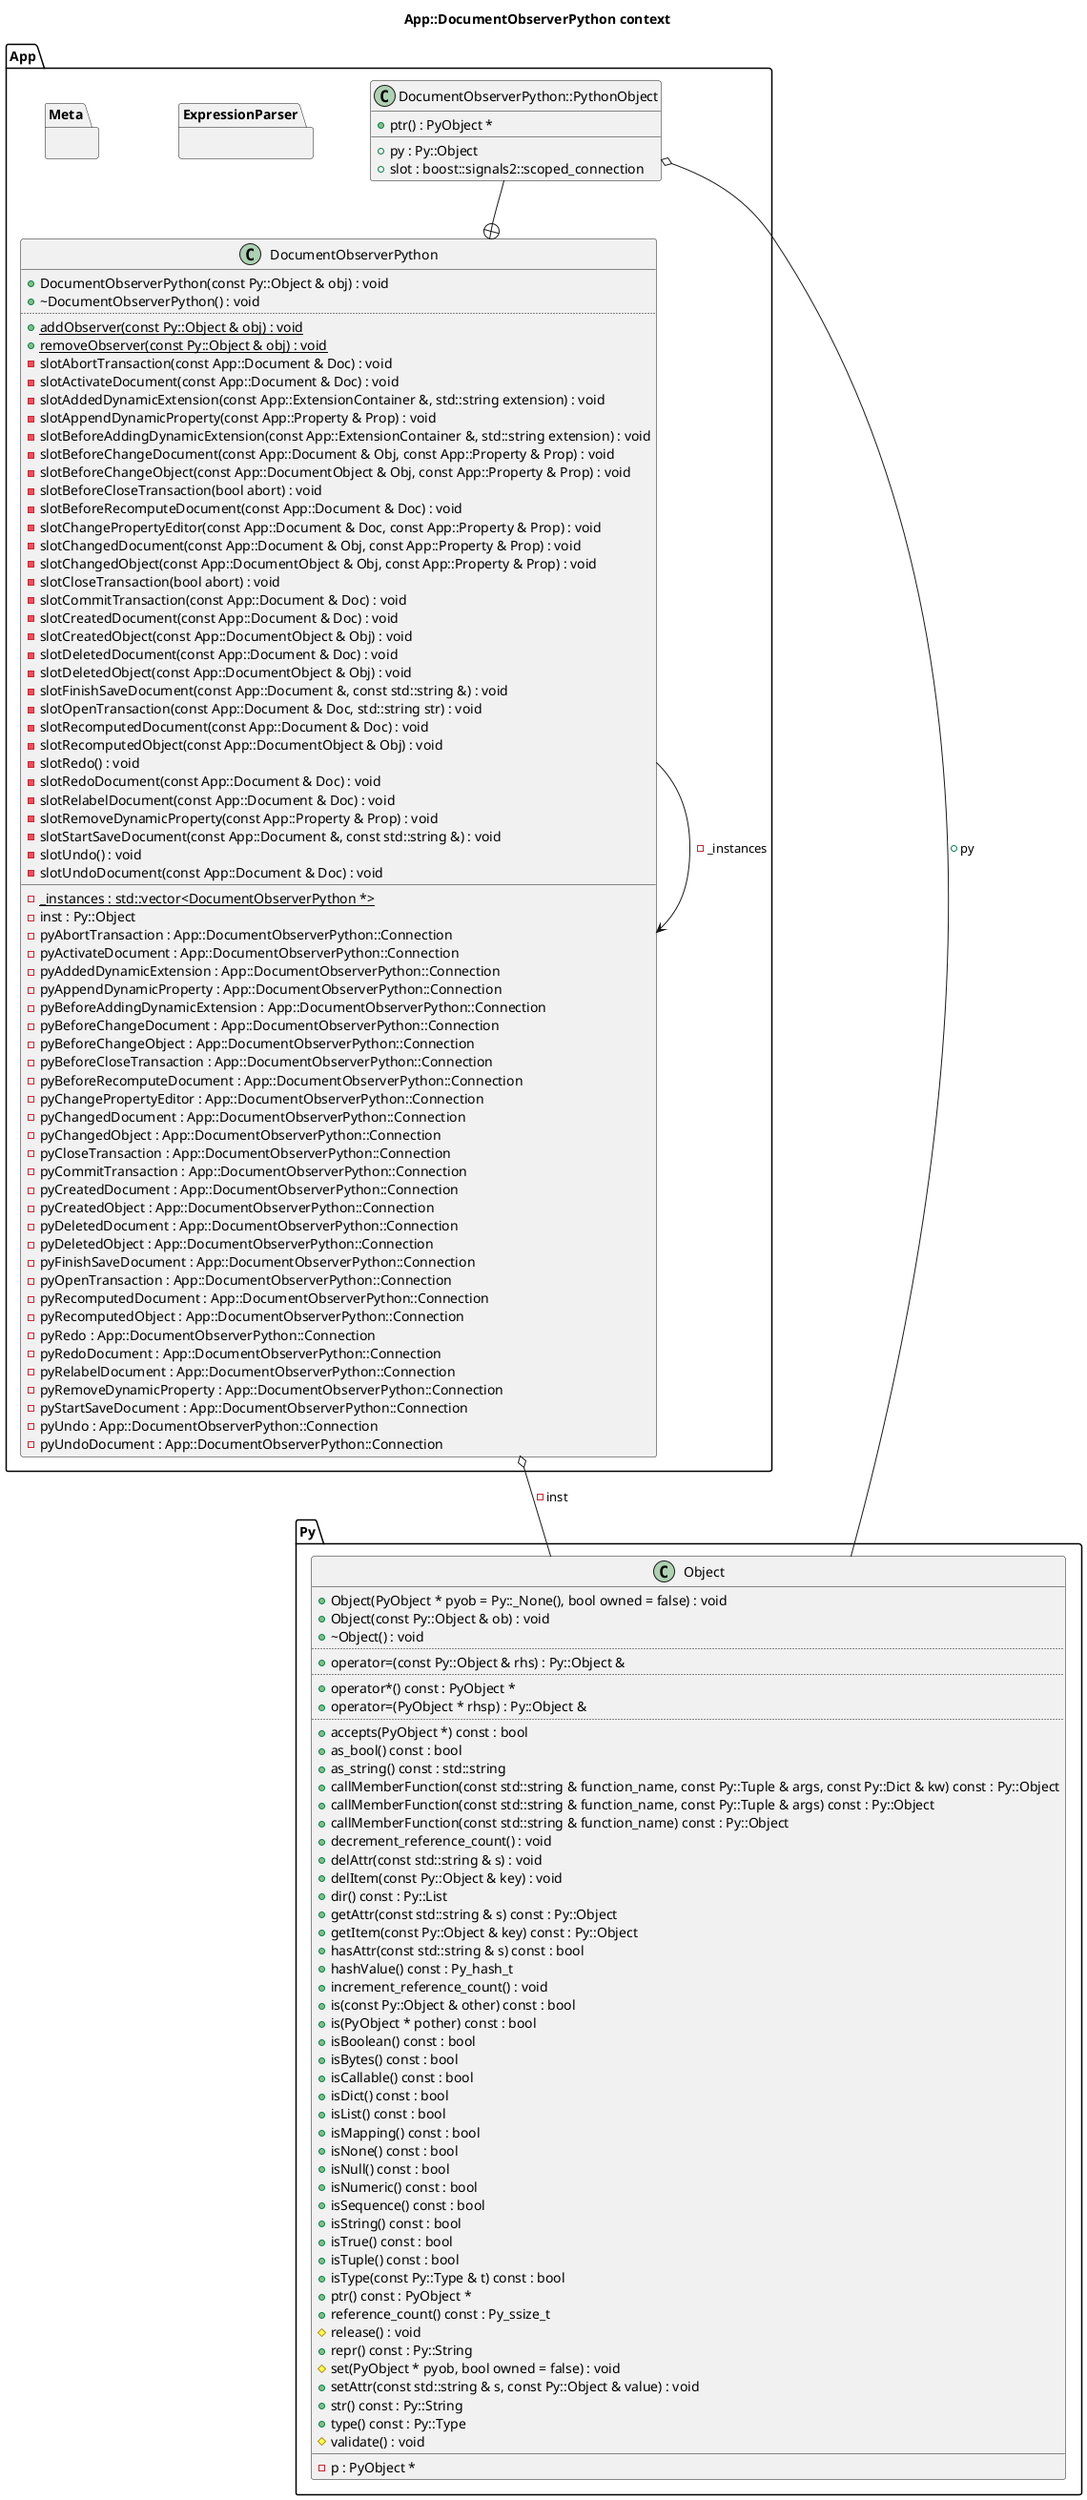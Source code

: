 @startuml
title App::DocumentObserverPython context
package [App] as C_0002285326295477687690 {
class "DocumentObserverPython" as C_0001615342421965561109
class C_0001615342421965561109 [[https://github.com/FreeCAD/FreeCAD/blob/f6708547a9bb3f71a4aaade12109f511a72c207c/src/App/DocumentObserverPython.h#L38{DocumentObserverPython}]] {
+DocumentObserverPython(const Py::Object & obj) : void [[[https://github.com/FreeCAD/FreeCAD/blob/f6708547a9bb3f71a4aaade12109f511a72c207c/src/App/DocumentObserverPython.h#L43{DocumentObserverPython}]]]
+~DocumentObserverPython() : void [[[https://github.com/FreeCAD/FreeCAD/blob/f6708547a9bb3f71a4aaade12109f511a72c207c/src/App/DocumentObserverPython.h#L44{~DocumentObserverPython}]]]
..
{static} +addObserver(const Py::Object & obj) : void [[[https://github.com/FreeCAD/FreeCAD/blob/f6708547a9bb3f71a4aaade12109f511a72c207c/src/App/DocumentObserverPython.h#L46{addObserver}]]]
{static} +removeObserver(const Py::Object & obj) : void [[[https://github.com/FreeCAD/FreeCAD/blob/f6708547a9bb3f71a4aaade12109f511a72c207c/src/App/DocumentObserverPython.h#L47{removeObserver}]]]
-slotAbortTransaction(const App::Document & Doc) : void [[[https://github.com/FreeCAD/FreeCAD/blob/f6708547a9bb3f71a4aaade12109f511a72c207c/src/App/DocumentObserverPython.h#L85{slotAbortTransaction}]]]
-slotActivateDocument(const App::Document & Doc) : void [[[https://github.com/FreeCAD/FreeCAD/blob/f6708547a9bb3f71a4aaade12109f511a72c207c/src/App/DocumentObserverPython.h#L57{slotActivateDocument}]]]
-slotAddedDynamicExtension(const App::ExtensionContainer &, std::string extension) : void [[[https://github.com/FreeCAD/FreeCAD/blob/f6708547a9bb3f71a4aaade12109f511a72c207c/src/App/DocumentObserverPython.h#L107{slotAddedDynamicExtension}]]]
-slotAppendDynamicProperty(const App::Property & Prop) : void [[[https://github.com/FreeCAD/FreeCAD/blob/f6708547a9bb3f71a4aaade12109f511a72c207c/src/App/DocumentObserverPython.h#L95{slotAppendDynamicProperty}]]]
-slotBeforeAddingDynamicExtension(const App::ExtensionContainer &, std::string extension) : void [[[https://github.com/FreeCAD/FreeCAD/blob/f6708547a9bb3f71a4aaade12109f511a72c207c/src/App/DocumentObserverPython.h#L105{slotBeforeAddingDynamicExtension}]]]
-slotBeforeChangeDocument(const App::Document & Obj, const App::Property & Prop) : void [[[https://github.com/FreeCAD/FreeCAD/blob/f6708547a9bb3f71a4aaade12109f511a72c207c/src/App/DocumentObserverPython.h#L59{slotBeforeChangeDocument}]]]
-slotBeforeChangeObject(const App::DocumentObject & Obj, const App::Property & Prop) : void [[[https://github.com/FreeCAD/FreeCAD/blob/f6708547a9bb3f71a4aaade12109f511a72c207c/src/App/DocumentObserverPython.h#L67{slotBeforeChangeObject}]]]
-slotBeforeCloseTransaction(bool abort) : void [[[https://github.com/FreeCAD/FreeCAD/blob/f6708547a9bb3f71a4aaade12109f511a72c207c/src/App/DocumentObserverPython.h#L91{slotBeforeCloseTransaction}]]]
-slotBeforeRecomputeDocument(const App::Document & Doc) : void [[[https://github.com/FreeCAD/FreeCAD/blob/f6708547a9bb3f71a4aaade12109f511a72c207c/src/App/DocumentObserverPython.h#L77{slotBeforeRecomputeDocument}]]]
-slotChangePropertyEditor(const App::Document & Doc, const App::Property & Prop) : void [[[https://github.com/FreeCAD/FreeCAD/blob/f6708547a9bb3f71a4aaade12109f511a72c207c/src/App/DocumentObserverPython.h#L99{slotChangePropertyEditor}]]]
-slotChangedDocument(const App::Document & Obj, const App::Property & Prop) : void [[[https://github.com/FreeCAD/FreeCAD/blob/f6708547a9bb3f71a4aaade12109f511a72c207c/src/App/DocumentObserverPython.h#L61{slotChangedDocument}]]]
-slotChangedObject(const App::DocumentObject & Obj, const App::Property & Prop) : void [[[https://github.com/FreeCAD/FreeCAD/blob/f6708547a9bb3f71a4aaade12109f511a72c207c/src/App/DocumentObserverPython.h#L69{slotChangedObject}]]]
-slotCloseTransaction(bool abort) : void [[[https://github.com/FreeCAD/FreeCAD/blob/f6708547a9bb3f71a4aaade12109f511a72c207c/src/App/DocumentObserverPython.h#L93{slotCloseTransaction}]]]
-slotCommitTransaction(const App::Document & Doc) : void [[[https://github.com/FreeCAD/FreeCAD/blob/f6708547a9bb3f71a4aaade12109f511a72c207c/src/App/DocumentObserverPython.h#L83{slotCommitTransaction}]]]
-slotCreatedDocument(const App::Document & Doc) : void [[[https://github.com/FreeCAD/FreeCAD/blob/f6708547a9bb3f71a4aaade12109f511a72c207c/src/App/DocumentObserverPython.h#L51{slotCreatedDocument}]]]
-slotCreatedObject(const App::DocumentObject & Obj) : void [[[https://github.com/FreeCAD/FreeCAD/blob/f6708547a9bb3f71a4aaade12109f511a72c207c/src/App/DocumentObserverPython.h#L63{slotCreatedObject}]]]
-slotDeletedDocument(const App::Document & Doc) : void [[[https://github.com/FreeCAD/FreeCAD/blob/f6708547a9bb3f71a4aaade12109f511a72c207c/src/App/DocumentObserverPython.h#L53{slotDeletedDocument}]]]
-slotDeletedObject(const App::DocumentObject & Obj) : void [[[https://github.com/FreeCAD/FreeCAD/blob/f6708547a9bb3f71a4aaade12109f511a72c207c/src/App/DocumentObserverPython.h#L65{slotDeletedObject}]]]
-slotFinishSaveDocument(const App::Document &, const std::string &) : void [[[https://github.com/FreeCAD/FreeCAD/blob/f6708547a9bb3f71a4aaade12109f511a72c207c/src/App/DocumentObserverPython.h#L103{slotFinishSaveDocument}]]]
-slotOpenTransaction(const App::Document & Doc, std::string str) : void [[[https://github.com/FreeCAD/FreeCAD/blob/f6708547a9bb3f71a4aaade12109f511a72c207c/src/App/DocumentObserverPython.h#L81{slotOpenTransaction}]]]
-slotRecomputedDocument(const App::Document & Doc) : void [[[https://github.com/FreeCAD/FreeCAD/blob/f6708547a9bb3f71a4aaade12109f511a72c207c/src/App/DocumentObserverPython.h#L79{slotRecomputedDocument}]]]
-slotRecomputedObject(const App::DocumentObject & Obj) : void [[[https://github.com/FreeCAD/FreeCAD/blob/f6708547a9bb3f71a4aaade12109f511a72c207c/src/App/DocumentObserverPython.h#L75{slotRecomputedObject}]]]
-slotRedo() : void [[[https://github.com/FreeCAD/FreeCAD/blob/f6708547a9bb3f71a4aaade12109f511a72c207c/src/App/DocumentObserverPython.h#L89{slotRedo}]]]
-slotRedoDocument(const App::Document & Doc) : void [[[https://github.com/FreeCAD/FreeCAD/blob/f6708547a9bb3f71a4aaade12109f511a72c207c/src/App/DocumentObserverPython.h#L73{slotRedoDocument}]]]
-slotRelabelDocument(const App::Document & Doc) : void [[[https://github.com/FreeCAD/FreeCAD/blob/f6708547a9bb3f71a4aaade12109f511a72c207c/src/App/DocumentObserverPython.h#L55{slotRelabelDocument}]]]
-slotRemoveDynamicProperty(const App::Property & Prop) : void [[[https://github.com/FreeCAD/FreeCAD/blob/f6708547a9bb3f71a4aaade12109f511a72c207c/src/App/DocumentObserverPython.h#L97{slotRemoveDynamicProperty}]]]
-slotStartSaveDocument(const App::Document &, const std::string &) : void [[[https://github.com/FreeCAD/FreeCAD/blob/f6708547a9bb3f71a4aaade12109f511a72c207c/src/App/DocumentObserverPython.h#L101{slotStartSaveDocument}]]]
-slotUndo() : void [[[https://github.com/FreeCAD/FreeCAD/blob/f6708547a9bb3f71a4aaade12109f511a72c207c/src/App/DocumentObserverPython.h#L87{slotUndo}]]]
-slotUndoDocument(const App::Document & Doc) : void [[[https://github.com/FreeCAD/FreeCAD/blob/f6708547a9bb3f71a4aaade12109f511a72c207c/src/App/DocumentObserverPython.h#L71{slotUndoDocument}]]]
__
{static} -_instances : std::vector<DocumentObserverPython *> [[[https://github.com/FreeCAD/FreeCAD/blob/f6708547a9bb3f71a4aaade12109f511a72c207c/src/App/DocumentObserverPython.h#L112{_instances}]]]
-inst : Py::Object [[[https://github.com/FreeCAD/FreeCAD/blob/f6708547a9bb3f71a4aaade12109f511a72c207c/src/App/DocumentObserverPython.h#L111{inst}]]]
-pyAbortTransaction : App::DocumentObserverPython::Connection [[[https://github.com/FreeCAD/FreeCAD/blob/f6708547a9bb3f71a4aaade12109f511a72c207c/src/App/DocumentObserverPython.h#L139{pyAbortTransaction}]]]
-pyActivateDocument : App::DocumentObserverPython::Connection [[[https://github.com/FreeCAD/FreeCAD/blob/f6708547a9bb3f71a4aaade12109f511a72c207c/src/App/DocumentObserverPython.h#L125{pyActivateDocument}]]]
-pyAddedDynamicExtension : App::DocumentObserverPython::Connection [[[https://github.com/FreeCAD/FreeCAD/blob/f6708547a9bb3f71a4aaade12109f511a72c207c/src/App/DocumentObserverPython.h#L150{pyAddedDynamicExtension}]]]
-pyAppendDynamicProperty : App::DocumentObserverPython::Connection [[[https://github.com/FreeCAD/FreeCAD/blob/f6708547a9bb3f71a4aaade12109f511a72c207c/src/App/DocumentObserverPython.h#L146{pyAppendDynamicProperty}]]]
-pyBeforeAddingDynamicExtension : App::DocumentObserverPython::Connection [[[https://github.com/FreeCAD/FreeCAD/blob/f6708547a9bb3f71a4aaade12109f511a72c207c/src/App/DocumentObserverPython.h#L149{pyBeforeAddingDynamicExtension}]]]
-pyBeforeChangeDocument : App::DocumentObserverPython::Connection [[[https://github.com/FreeCAD/FreeCAD/blob/f6708547a9bb3f71a4aaade12109f511a72c207c/src/App/DocumentObserverPython.h#L128{pyBeforeChangeDocument}]]]
-pyBeforeChangeObject : App::DocumentObserverPython::Connection [[[https://github.com/FreeCAD/FreeCAD/blob/f6708547a9bb3f71a4aaade12109f511a72c207c/src/App/DocumentObserverPython.h#L132{pyBeforeChangeObject}]]]
-pyBeforeCloseTransaction : App::DocumentObserverPython::Connection [[[https://github.com/FreeCAD/FreeCAD/blob/f6708547a9bb3f71a4aaade12109f511a72c207c/src/App/DocumentObserverPython.h#L142{pyBeforeCloseTransaction}]]]
-pyBeforeRecomputeDocument : App::DocumentObserverPython::Connection [[[https://github.com/FreeCAD/FreeCAD/blob/f6708547a9bb3f71a4aaade12109f511a72c207c/src/App/DocumentObserverPython.h#L135{pyBeforeRecomputeDocument}]]]
-pyChangePropertyEditor : App::DocumentObserverPython::Connection [[[https://github.com/FreeCAD/FreeCAD/blob/f6708547a9bb3f71a4aaade12109f511a72c207c/src/App/DocumentObserverPython.h#L148{pyChangePropertyEditor}]]]
-pyChangedDocument : App::DocumentObserverPython::Connection [[[https://github.com/FreeCAD/FreeCAD/blob/f6708547a9bb3f71a4aaade12109f511a72c207c/src/App/DocumentObserverPython.h#L129{pyChangedDocument}]]]
-pyChangedObject : App::DocumentObserverPython::Connection [[[https://github.com/FreeCAD/FreeCAD/blob/f6708547a9bb3f71a4aaade12109f511a72c207c/src/App/DocumentObserverPython.h#L133{pyChangedObject}]]]
-pyCloseTransaction : App::DocumentObserverPython::Connection [[[https://github.com/FreeCAD/FreeCAD/blob/f6708547a9bb3f71a4aaade12109f511a72c207c/src/App/DocumentObserverPython.h#L143{pyCloseTransaction}]]]
-pyCommitTransaction : App::DocumentObserverPython::Connection [[[https://github.com/FreeCAD/FreeCAD/blob/f6708547a9bb3f71a4aaade12109f511a72c207c/src/App/DocumentObserverPython.h#L138{pyCommitTransaction}]]]
-pyCreatedDocument : App::DocumentObserverPython::Connection [[[https://github.com/FreeCAD/FreeCAD/blob/f6708547a9bb3f71a4aaade12109f511a72c207c/src/App/DocumentObserverPython.h#L122{pyCreatedDocument}]]]
-pyCreatedObject : App::DocumentObserverPython::Connection [[[https://github.com/FreeCAD/FreeCAD/blob/f6708547a9bb3f71a4aaade12109f511a72c207c/src/App/DocumentObserverPython.h#L130{pyCreatedObject}]]]
-pyDeletedDocument : App::DocumentObserverPython::Connection [[[https://github.com/FreeCAD/FreeCAD/blob/f6708547a9bb3f71a4aaade12109f511a72c207c/src/App/DocumentObserverPython.h#L123{pyDeletedDocument}]]]
-pyDeletedObject : App::DocumentObserverPython::Connection [[[https://github.com/FreeCAD/FreeCAD/blob/f6708547a9bb3f71a4aaade12109f511a72c207c/src/App/DocumentObserverPython.h#L131{pyDeletedObject}]]]
-pyFinishSaveDocument : App::DocumentObserverPython::Connection [[[https://github.com/FreeCAD/FreeCAD/blob/f6708547a9bb3f71a4aaade12109f511a72c207c/src/App/DocumentObserverPython.h#L145{pyFinishSaveDocument}]]]
-pyOpenTransaction : App::DocumentObserverPython::Connection [[[https://github.com/FreeCAD/FreeCAD/blob/f6708547a9bb3f71a4aaade12109f511a72c207c/src/App/DocumentObserverPython.h#L137{pyOpenTransaction}]]]
-pyRecomputedDocument : App::DocumentObserverPython::Connection [[[https://github.com/FreeCAD/FreeCAD/blob/f6708547a9bb3f71a4aaade12109f511a72c207c/src/App/DocumentObserverPython.h#L136{pyRecomputedDocument}]]]
-pyRecomputedObject : App::DocumentObserverPython::Connection [[[https://github.com/FreeCAD/FreeCAD/blob/f6708547a9bb3f71a4aaade12109f511a72c207c/src/App/DocumentObserverPython.h#L134{pyRecomputedObject}]]]
-pyRedo : App::DocumentObserverPython::Connection [[[https://github.com/FreeCAD/FreeCAD/blob/f6708547a9bb3f71a4aaade12109f511a72c207c/src/App/DocumentObserverPython.h#L141{pyRedo}]]]
-pyRedoDocument : App::DocumentObserverPython::Connection [[[https://github.com/FreeCAD/FreeCAD/blob/f6708547a9bb3f71a4aaade12109f511a72c207c/src/App/DocumentObserverPython.h#L127{pyRedoDocument}]]]
-pyRelabelDocument : App::DocumentObserverPython::Connection [[[https://github.com/FreeCAD/FreeCAD/blob/f6708547a9bb3f71a4aaade12109f511a72c207c/src/App/DocumentObserverPython.h#L124{pyRelabelDocument}]]]
-pyRemoveDynamicProperty : App::DocumentObserverPython::Connection [[[https://github.com/FreeCAD/FreeCAD/blob/f6708547a9bb3f71a4aaade12109f511a72c207c/src/App/DocumentObserverPython.h#L147{pyRemoveDynamicProperty}]]]
-pyStartSaveDocument : App::DocumentObserverPython::Connection [[[https://github.com/FreeCAD/FreeCAD/blob/f6708547a9bb3f71a4aaade12109f511a72c207c/src/App/DocumentObserverPython.h#L144{pyStartSaveDocument}]]]
-pyUndo : App::DocumentObserverPython::Connection [[[https://github.com/FreeCAD/FreeCAD/blob/f6708547a9bb3f71a4aaade12109f511a72c207c/src/App/DocumentObserverPython.h#L140{pyUndo}]]]
-pyUndoDocument : App::DocumentObserverPython::Connection [[[https://github.com/FreeCAD/FreeCAD/blob/f6708547a9bb3f71a4aaade12109f511a72c207c/src/App/DocumentObserverPython.h#L126{pyUndoDocument}]]]
}
class "DocumentObserverPython::PythonObject" as C_0000364767694530174942
class C_0000364767694530174942 [[https://github.com/FreeCAD/FreeCAD/blob/f6708547a9bb3f71a4aaade12109f511a72c207c/src/App/DocumentObserverPython.h#L114{DocumentObserverPython##PythonObject}]] {
+ptr() : PyObject * [[[https://github.com/FreeCAD/FreeCAD/blob/f6708547a9bb3f71a4aaade12109f511a72c207c/src/App/DocumentObserverPython.h#L117{ptr}]]]
__
+py : Py::Object [[[https://github.com/FreeCAD/FreeCAD/blob/f6708547a9bb3f71a4aaade12109f511a72c207c/src/App/DocumentObserverPython.h#L116{py}]]]
+slot : boost::signals2::scoped_connection [[[https://github.com/FreeCAD/FreeCAD/blob/f6708547a9bb3f71a4aaade12109f511a72c207c/src/App/DocumentObserverPython.h#L115{slot}]]]
}
package [ExpressionParser] as C_0000905861183269213715 {
}
package [Meta] as C_0002283864520314866053 {
}
}
package [Py] as C_0000849183934795741319 {
class "Object" as C_0000439997732801671885
class C_0000439997732801671885 [[https://github.com/FreeCAD/FreeCAD/blob/f6708547a9bb3f71a4aaade12109f511a72c207c/src/CXX/Python3/Objects.hxx#L142{Object}]] {
+Object(PyObject * pyob = Py::_None(), bool owned = false) : void [[[https://github.com/FreeCAD/FreeCAD/blob/f6708547a9bb3f71a4aaade12109f511a72c207c/src/CXX/Python3/Objects.hxx#L174{Object}]]]
+Object(const Py::Object & ob) : void [[[https://github.com/FreeCAD/FreeCAD/blob/f6708547a9bb3f71a4aaade12109f511a72c207c/src/CXX/Python3/Objects.hxx#L185{Object}]]]
+~Object() : void [[[https://github.com/FreeCAD/FreeCAD/blob/f6708547a9bb3f71a4aaade12109f511a72c207c/src/CXX/Python3/Objects.hxx#L208{~Object}]]]
..
+operator=(const Py::Object & rhs) : Py::Object & [[[https://github.com/FreeCAD/FreeCAD/blob/f6708547a9bb3f71a4aaade12109f511a72c207c/src/CXX/Python3/Objects.hxx#L193{operator=}]]]
..
+operator*() const : PyObject * [[[https://github.com/FreeCAD/FreeCAD/blob/f6708547a9bb3f71a4aaade12109f511a72c207c/src/CXX/Python3/Objects.hxx#L214{operator*}]]]
+operator=(PyObject * rhsp) : Py::Object & [[[https://github.com/FreeCAD/FreeCAD/blob/f6708547a9bb3f71a4aaade12109f511a72c207c/src/CXX/Python3/Objects.hxx#L199{operator=}]]]
..
+accepts(PyObject *) const : bool [[[https://github.com/FreeCAD/FreeCAD/blob/f6708547a9bb3f71a4aaade12109f511a72c207c/src/CXX/Python3/Objects.hxx#L246{accepts}]]]
+as_bool() const : bool [[[https://github.com/FreeCAD/FreeCAD/blob/f6708547a9bb3f71a4aaade12109f511a72c207c/src/CXX/Python3/Objects.hxx#L292{as_bool}]]]
+as_string() const : std::string [[[https://github.com/FreeCAD/FreeCAD/blob/f6708547a9bb3f71a4aaade12109f511a72c207c/src/CXX/Python3/Objects.hxx#L261{as_string}]]]
+callMemberFunction(const std::string & function_name, const Py::Tuple & args, const Py::Dict & kw) const : Py::Object [[[https://github.com/FreeCAD/FreeCAD/blob/f6708547a9bb3f71a4aaade12109f511a72c207c/src/CXX/Python3/Objects.hxx#L279{callMemberFunction}]]]
+callMemberFunction(const std::string & function_name, const Py::Tuple & args) const : Py::Object [[[https://github.com/FreeCAD/FreeCAD/blob/f6708547a9bb3f71a4aaade12109f511a72c207c/src/CXX/Python3/Objects.hxx#L278{callMemberFunction}]]]
+callMemberFunction(const std::string & function_name) const : Py::Object [[[https://github.com/FreeCAD/FreeCAD/blob/f6708547a9bb3f71a4aaade12109f511a72c207c/src/CXX/Python3/Objects.hxx#L277{callMemberFunction}]]]
+decrement_reference_count() : void [[[https://github.com/FreeCAD/FreeCAD/blob/f6708547a9bb3f71a4aaade12109f511a72c207c/src/CXX/Python3/Objects.hxx#L225{decrement_reference_count}]]]
+delAttr(const std::string & s) : void [[[https://github.com/FreeCAD/FreeCAD/blob/f6708547a9bb3f71a4aaade12109f511a72c207c/src/CXX/Python3/Objects.hxx#L383{delAttr}]]]
+delItem(const Py::Object & key) : void [[[https://github.com/FreeCAD/FreeCAD/blob/f6708547a9bb3f71a4aaade12109f511a72c207c/src/CXX/Python3/Objects.hxx#L394{delItem}]]]
+dir() const : Py::List [[[https://github.com/FreeCAD/FreeCAD/blob/f6708547a9bb3f71a4aaade12109f511a72c207c/src/CXX/Python3/Objects.hxx#L265{dir}]]]
+getAttr(const std::string & s) const : Py::Object [[[https://github.com/FreeCAD/FreeCAD/blob/f6708547a9bb3f71a4aaade12109f511a72c207c/src/CXX/Python3/Objects.hxx#L272{getAttr}]]]
+getItem(const Py::Object & key) const : Py::Object [[[https://github.com/FreeCAD/FreeCAD/blob/f6708547a9bb3f71a4aaade12109f511a72c207c/src/CXX/Python3/Objects.hxx#L281{getItem}]]]
+hasAttr(const std::string & s) const : bool [[[https://github.com/FreeCAD/FreeCAD/blob/f6708547a9bb3f71a4aaade12109f511a72c207c/src/CXX/Python3/Objects.hxx#L267{hasAttr}]]]
+hashValue() const : Py_hash_t [[[https://github.com/FreeCAD/FreeCAD/blob/f6708547a9bb3f71a4aaade12109f511a72c207c/src/CXX/Python3/Objects.hxx#L286{hashValue}]]]
+increment_reference_count() : void [[[https://github.com/FreeCAD/FreeCAD/blob/f6708547a9bb3f71a4aaade12109f511a72c207c/src/CXX/Python3/Objects.hxx#L220{increment_reference_count}]]]
+is(const Py::Object & other) const : bool [[[https://github.com/FreeCAD/FreeCAD/blob/f6708547a9bb3f71a4aaade12109f511a72c207c/src/CXX/Python3/Objects.hxx#L302{is}]]]
+is(PyObject * pother) const : bool [[[https://github.com/FreeCAD/FreeCAD/blob/f6708547a9bb3f71a4aaade12109f511a72c207c/src/CXX/Python3/Objects.hxx#L297{is}]]]
+isBoolean() const : bool [[[https://github.com/FreeCAD/FreeCAD/blob/f6708547a9bb3f71a4aaade12109f511a72c207c/src/CXX/Python3/Objects.hxx#L369{isBoolean}]]]
+isBytes() const : bool [[[https://github.com/FreeCAD/FreeCAD/blob/f6708547a9bb3f71a4aaade12109f511a72c207c/src/CXX/Python3/Objects.hxx#L364{isBytes}]]]
+isCallable() const : bool [[[https://github.com/FreeCAD/FreeCAD/blob/f6708547a9bb3f71a4aaade12109f511a72c207c/src/CXX/Python3/Objects.hxx#L317{isCallable}]]]
+isDict() const : bool [[[https://github.com/FreeCAD/FreeCAD/blob/f6708547a9bb3f71a4aaade12109f511a72c207c/src/CXX/Python3/Objects.hxx#L322{isDict}]]]
+isList() const : bool [[[https://github.com/FreeCAD/FreeCAD/blob/f6708547a9bb3f71a4aaade12109f511a72c207c/src/CXX/Python3/Objects.hxx#L327{isList}]]]
+isMapping() const : bool [[[https://github.com/FreeCAD/FreeCAD/blob/f6708547a9bb3f71a4aaade12109f511a72c207c/src/CXX/Python3/Objects.hxx#L332{isMapping}]]]
+isNone() const : bool [[[https://github.com/FreeCAD/FreeCAD/blob/f6708547a9bb3f71a4aaade12109f511a72c207c/src/CXX/Python3/Objects.hxx#L312{isNone}]]]
+isNull() const : bool [[[https://github.com/FreeCAD/FreeCAD/blob/f6708547a9bb3f71a4aaade12109f511a72c207c/src/CXX/Python3/Objects.hxx#L307{isNull}]]]
+isNumeric() const : bool [[[https://github.com/FreeCAD/FreeCAD/blob/f6708547a9bb3f71a4aaade12109f511a72c207c/src/CXX/Python3/Objects.hxx#L337{isNumeric}]]]
+isSequence() const : bool [[[https://github.com/FreeCAD/FreeCAD/blob/f6708547a9bb3f71a4aaade12109f511a72c207c/src/CXX/Python3/Objects.hxx#L342{isSequence}]]]
+isString() const : bool [[[https://github.com/FreeCAD/FreeCAD/blob/f6708547a9bb3f71a4aaade12109f511a72c207c/src/CXX/Python3/Objects.hxx#L359{isString}]]]
+isTrue() const : bool [[[https://github.com/FreeCAD/FreeCAD/blob/f6708547a9bb3f71a4aaade12109f511a72c207c/src/CXX/Python3/Objects.hxx#L347{isTrue}]]]
+isTuple() const : bool [[[https://github.com/FreeCAD/FreeCAD/blob/f6708547a9bb3f71a4aaade12109f511a72c207c/src/CXX/Python3/Objects.hxx#L354{isTuple}]]]
+isType(const Py::Type & t) const : bool [[[https://github.com/FreeCAD/FreeCAD/blob/f6708547a9bb3f71a4aaade12109f511a72c207c/src/CXX/Python3/Objects.hxx#L352{isType}]]]
+ptr() const : PyObject * [[[https://github.com/FreeCAD/FreeCAD/blob/f6708547a9bb3f71a4aaade12109f511a72c207c/src/CXX/Python3/Objects.hxx#L236{ptr}]]]
+reference_count() const : Py_ssize_t [[[https://github.com/FreeCAD/FreeCAD/blob/f6708547a9bb3f71a4aaade12109f511a72c207c/src/CXX/Python3/Objects.hxx#L252{reference_count}]]]
#release() : void [[[https://github.com/FreeCAD/FreeCAD/blob/f6708547a9bb3f71a4aaade12109f511a72c207c/src/CXX/Python3/Objects.hxx#L164{release}]]]
+repr() const : Py::String [[[https://github.com/FreeCAD/FreeCAD/blob/f6708547a9bb3f71a4aaade12109f511a72c207c/src/CXX/Python3/Objects.hxx#L263{repr}]]]
#set(PyObject * pyob, bool owned = false) : void [[[https://github.com/FreeCAD/FreeCAD/blob/f6708547a9bb3f71a4aaade12109f511a72c207c/src/CXX/Python3/Objects.hxx#L153{set}]]]
+setAttr(const std::string & s, const Py::Object & value) : void [[[https://github.com/FreeCAD/FreeCAD/blob/f6708547a9bb3f71a4aaade12109f511a72c207c/src/CXX/Python3/Objects.hxx#L375{setAttr}]]]
+str() const : Py::String [[[https://github.com/FreeCAD/FreeCAD/blob/f6708547a9bb3f71a4aaade12109f511a72c207c/src/CXX/Python3/Objects.hxx#L259{str}]]]
+type() const : Py::Type [[[https://github.com/FreeCAD/FreeCAD/blob/f6708547a9bb3f71a4aaade12109f511a72c207c/src/CXX/Python3/Objects.hxx#L257{type}]]]
#validate() : void [[[https://github.com/FreeCAD/FreeCAD/blob/f6708547a9bb3f71a4aaade12109f511a72c207c/src/CXX/Python3/Objects.hxx#L170{validate}]]]
__
-p : PyObject * [[[https://github.com/FreeCAD/FreeCAD/blob/f6708547a9bb3f71a4aaade12109f511a72c207c/src/CXX/Python3/Objects.hxx#L150{p}]]]
}
}
C_0001615342421965561109 o-- C_0000439997732801671885 : -inst
C_0001615342421965561109 --> C_0001615342421965561109 : -_instances
C_0000364767694530174942 --+ C_0001615342421965561109
C_0000364767694530174942 o-- C_0000439997732801671885 : +py

'Generated with clang-uml, version 0.4.0-14-g26abb71
'LLVM version Ubuntu clang version 15.0.7
@enduml

